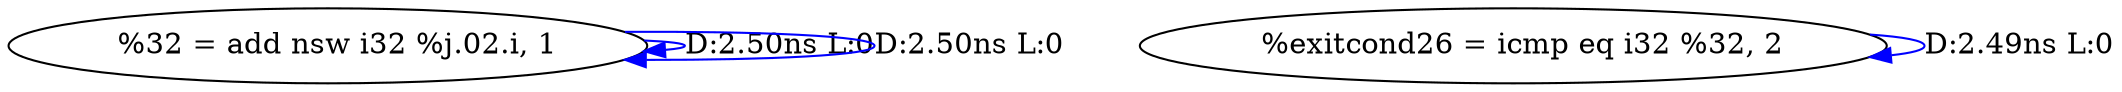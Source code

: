 digraph {
Node0x36200c0[label="  %32 = add nsw i32 %j.02.i, 1"];
Node0x36200c0 -> Node0x36200c0[label="D:2.50ns L:0",color=blue];
Node0x36200c0 -> Node0x36200c0[label="D:2.50ns L:0",color=blue];
Node0x36201a0[label="  %exitcond26 = icmp eq i32 %32, 2"];
Node0x36201a0 -> Node0x36201a0[label="D:2.49ns L:0",color=blue];
}
